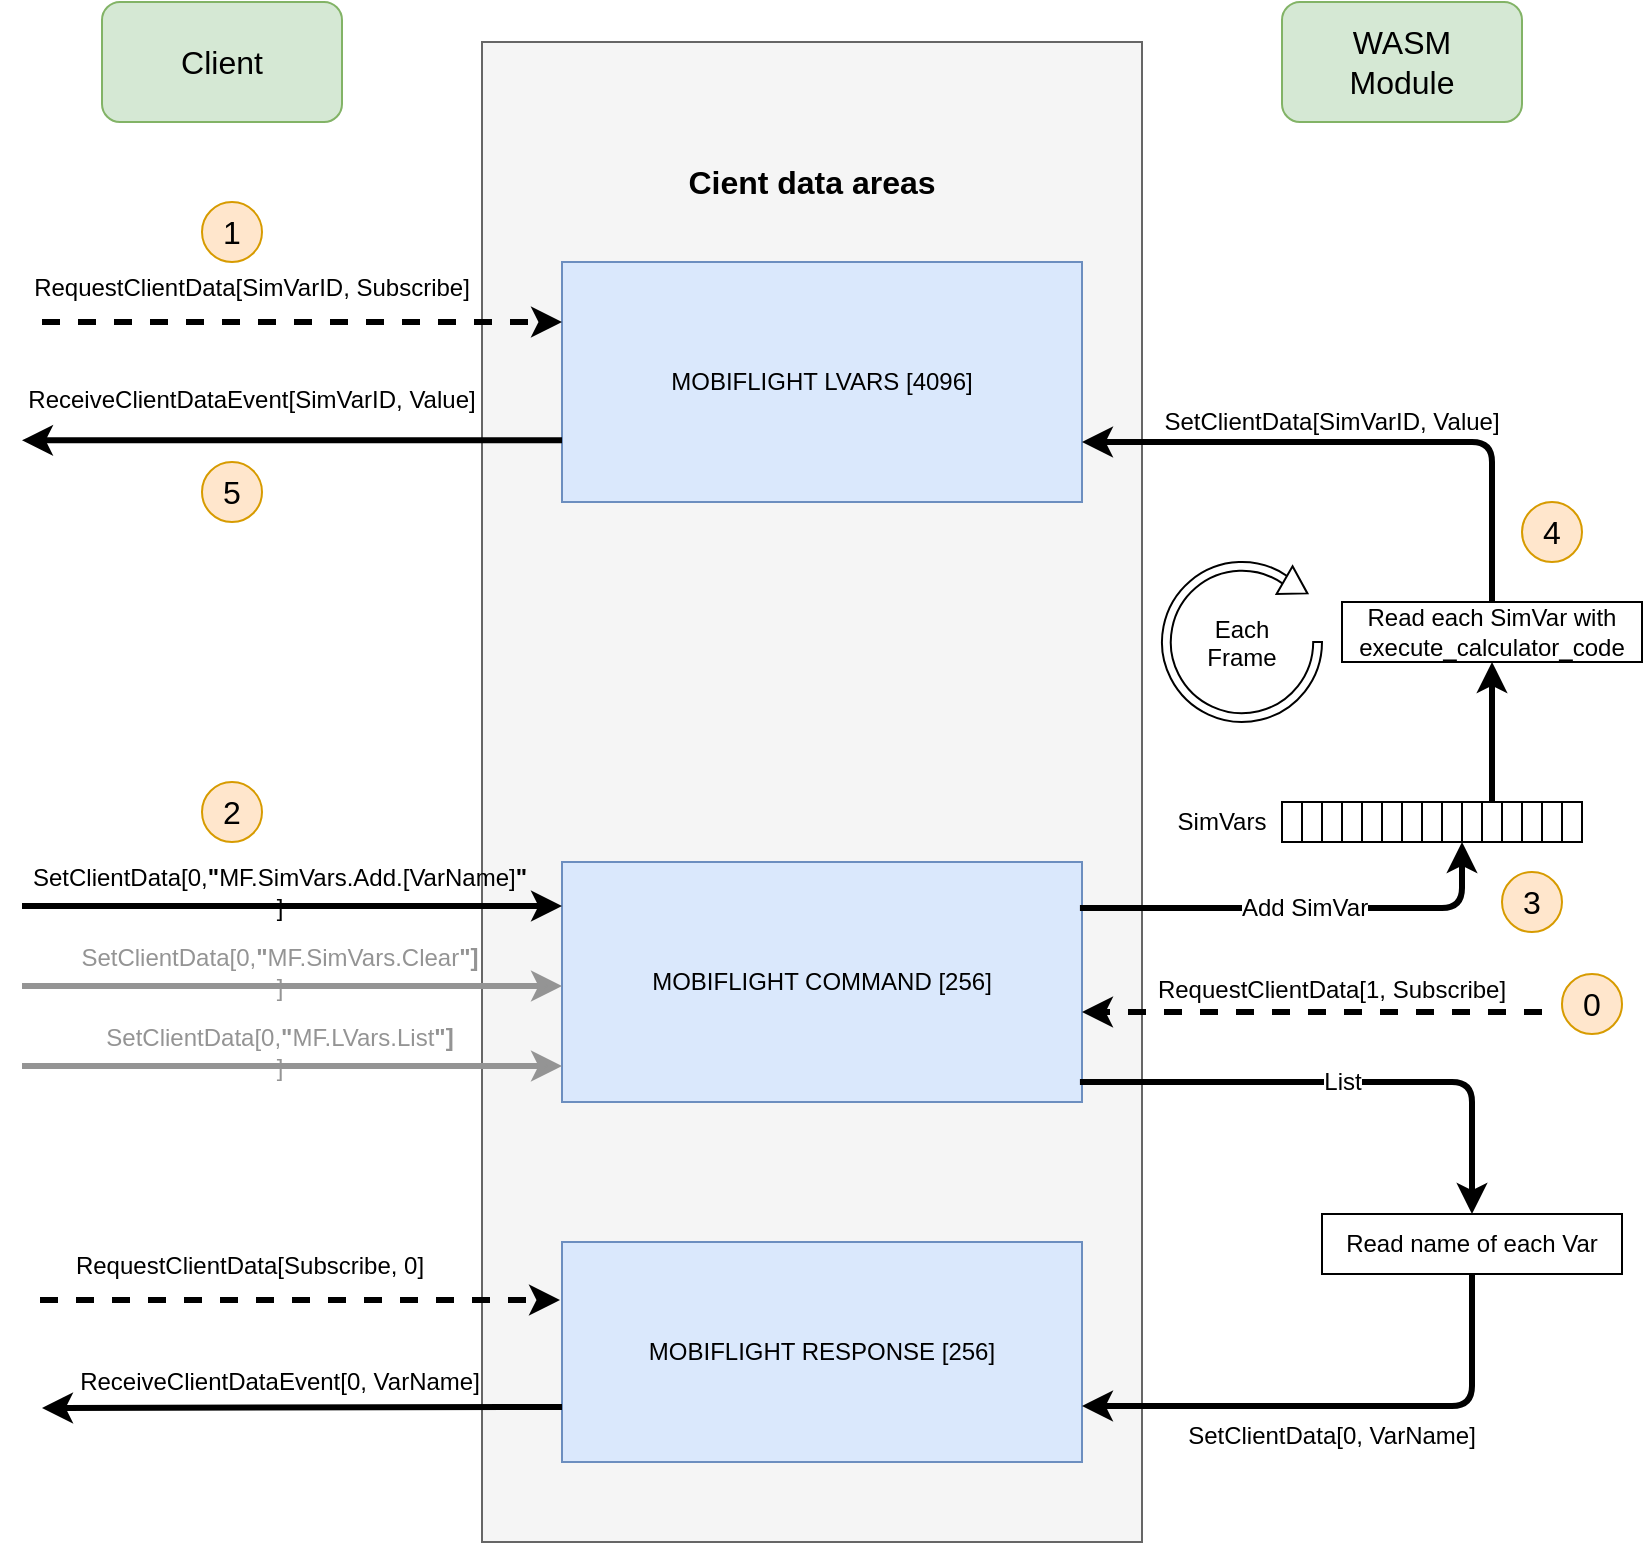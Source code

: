 <mxfile version="14.1.8" type="device"><diagram id="8LHJcELrov1qkNwrF_JH" name="Seite-1"><mxGraphModel dx="1913" dy="806" grid="1" gridSize="10" guides="1" tooltips="1" connect="1" arrows="1" fold="1" page="1" pageScale="1" pageWidth="827" pageHeight="1169" math="0" shadow="0"><root><mxCell id="0"/><mxCell id="1" parent="0"/><mxCell id="5xeXEVd7FJkLQxuA3lrw-16" value="" style="rounded=0;whiteSpace=wrap;html=1;fontSize=16;align=center;fillColor=#f5f5f5;strokeColor=#666666;fontColor=#333333;" parent="1" vertex="1"><mxGeometry x="240" y="60" width="330" height="750" as="geometry"/></mxCell><mxCell id="5xeXEVd7FJkLQxuA3lrw-1" value="MOBIFLIGHT LVARS [4096]" style="rounded=0;whiteSpace=wrap;html=1;fillColor=#dae8fc;strokeColor=#6c8ebf;" parent="1" vertex="1"><mxGeometry x="280" y="170" width="260" height="120" as="geometry"/></mxCell><mxCell id="5xeXEVd7FJkLQxuA3lrw-2" value="MOBIFLIGHT COMMAND [256]" style="rounded=0;whiteSpace=wrap;html=1;fillColor=#dae8fc;strokeColor=#6c8ebf;" parent="1" vertex="1"><mxGeometry x="280" y="470" width="260" height="120" as="geometry"/></mxCell><mxCell id="5xeXEVd7FJkLQxuA3lrw-3" value="MOBIFLIGHT RESPONSE [256]" style="rounded=0;whiteSpace=wrap;html=1;fillColor=#dae8fc;strokeColor=#6c8ebf;" parent="1" vertex="1"><mxGeometry x="280" y="660" width="260" height="110" as="geometry"/></mxCell><mxCell id="5xeXEVd7FJkLQxuA3lrw-4" value="Cient data areas" style="text;html=1;strokeColor=none;fillColor=none;align=center;verticalAlign=middle;whiteSpace=wrap;rounded=0;fontSize=16;fontStyle=1" parent="1" vertex="1"><mxGeometry x="290" y="120" width="230" height="20" as="geometry"/></mxCell><mxCell id="5xeXEVd7FJkLQxuA3lrw-5" value="" style="endArrow=classic;html=1;fontSize=16;entryX=0;entryY=0.75;entryDx=0;entryDy=0;strokeWidth=3;" parent="1" edge="1"><mxGeometry width="50" height="50" relative="1" as="geometry"><mxPoint x="10" y="492" as="sourcePoint"/><mxPoint x="280" y="492" as="targetPoint"/></mxGeometry></mxCell><mxCell id="5xeXEVd7FJkLQxuA3lrw-7" value="Client" style="rounded=1;whiteSpace=wrap;html=1;fontSize=16;align=center;fillColor=#d5e8d4;strokeColor=#82b366;" parent="1" vertex="1"><mxGeometry x="50" y="40" width="120" height="60" as="geometry"/></mxCell><mxCell id="5xeXEVd7FJkLQxuA3lrw-8" value="WASM&lt;br&gt;Module" style="rounded=1;whiteSpace=wrap;html=1;fontSize=16;align=center;fillColor=#d5e8d4;strokeColor=#82b366;" parent="1" vertex="1"><mxGeometry x="640" y="40" width="120" height="60" as="geometry"/></mxCell><mxCell id="5xeXEVd7FJkLQxuA3lrw-9" value="" style="endArrow=classic;html=1;fontSize=16;entryX=1;entryY=0.75;entryDx=0;entryDy=0;strokeWidth=3;exitX=0.5;exitY=0;exitDx=0;exitDy=0;edgeStyle=orthogonalEdgeStyle;" parent="1" source="5xeXEVd7FJkLQxuA3lrw-60" target="5xeXEVd7FJkLQxuA3lrw-1" edge="1"><mxGeometry width="50" height="50" relative="1" as="geometry"><mxPoint x="800" y="260" as="sourcePoint"/><mxPoint x="731" y="279.5" as="targetPoint"/></mxGeometry></mxCell><mxCell id="5xeXEVd7FJkLQxuA3lrw-10" value="" style="endArrow=classic;html=1;fontSize=16;strokeWidth=3;exitX=0;exitY=0.75;exitDx=0;exitDy=0;" parent="1" source="5xeXEVd7FJkLQxuA3lrw-3" edge="1"><mxGeometry width="50" height="50" relative="1" as="geometry"><mxPoint x="440" y="490" as="sourcePoint"/><mxPoint x="20" y="743" as="targetPoint"/></mxGeometry></mxCell><mxCell id="5xeXEVd7FJkLQxuA3lrw-13" value="" style="endArrow=classic;html=1;fontSize=16;strokeWidth=3;" parent="1" edge="1"><mxGeometry width="50" height="50" relative="1" as="geometry"><mxPoint x="280" y="259.17" as="sourcePoint"/><mxPoint x="10" y="259.17" as="targetPoint"/></mxGeometry></mxCell><mxCell id="5xeXEVd7FJkLQxuA3lrw-14" value="" style="endArrow=classic;html=1;fontSize=16;strokeWidth=3;entryX=1;entryY=0.5;entryDx=0;entryDy=0;exitX=0.5;exitY=1;exitDx=0;exitDy=0;edgeStyle=orthogonalEdgeStyle;" parent="1" source="5xeXEVd7FJkLQxuA3lrw-85" edge="1"><mxGeometry width="50" height="50" relative="1" as="geometry"><mxPoint x="770" y="742" as="sourcePoint"/><mxPoint x="540" y="742" as="targetPoint"/><Array as="points"><mxPoint x="735" y="742"/></Array></mxGeometry></mxCell><mxCell id="5xeXEVd7FJkLQxuA3lrw-17" value="" style="endArrow=classic;html=1;strokeWidth=3;fontSize=16;entryX=0;entryY=0.25;entryDx=0;entryDy=0;dashed=1;" parent="1" target="5xeXEVd7FJkLQxuA3lrw-1" edge="1"><mxGeometry width="50" height="50" relative="1" as="geometry"><mxPoint x="20" y="200" as="sourcePoint"/><mxPoint x="170" y="180" as="targetPoint"/></mxGeometry></mxCell><mxCell id="5xeXEVd7FJkLQxuA3lrw-18" value="RequestClientData[SimVarID, Subscribe]&lt;br&gt;&amp;nbsp;" style="text;html=1;strokeColor=none;fillColor=none;align=center;verticalAlign=middle;whiteSpace=wrap;rounded=0;fontSize=12;" parent="1" vertex="1"><mxGeometry y="180" width="250" height="20" as="geometry"/></mxCell><mxCell id="5xeXEVd7FJkLQxuA3lrw-20" value="SetClientData[SimVarID, Value]" style="text;html=1;strokeColor=none;fillColor=none;align=center;verticalAlign=middle;whiteSpace=wrap;rounded=0;fontSize=12;" parent="1" vertex="1"><mxGeometry x="540" y="240" width="250" height="20" as="geometry"/></mxCell><mxCell id="5xeXEVd7FJkLQxuA3lrw-21" value="ReceiveClientDataEvent[SimVarID, Value]" style="text;html=1;strokeColor=none;fillColor=none;align=center;verticalAlign=middle;whiteSpace=wrap;rounded=0;fontSize=12;" parent="1" vertex="1"><mxGeometry y="229.17" width="250" height="20" as="geometry"/></mxCell><mxCell id="5xeXEVd7FJkLQxuA3lrw-25" value="Each&#10;Frame" style="group;verticalAlign=middle;" parent="1" vertex="1" connectable="0"><mxGeometry x="580" y="320" width="80" height="80" as="geometry"/></mxCell><mxCell id="5xeXEVd7FJkLQxuA3lrw-22" value="" style="verticalLabelPosition=bottom;verticalAlign=top;html=1;shape=mxgraph.basic.partConcEllipse;startAngle=0.25;endAngle=0.1;arcWidth=0.11;fontSize=12;align=center;" parent="5xeXEVd7FJkLQxuA3lrw-25" vertex="1"><mxGeometry width="80" height="80" as="geometry"/></mxCell><mxCell id="5xeXEVd7FJkLQxuA3lrw-23" value="" style="triangle;whiteSpace=wrap;html=1;fontSize=12;align=center;rotation=30;" parent="5xeXEVd7FJkLQxuA3lrw-25" vertex="1"><mxGeometry x="60.4" y="4.4" width="13.2" height="16.0" as="geometry"/></mxCell><mxCell id="5xeXEVd7FJkLQxuA3lrw-58" value="" style="group" parent="1" vertex="1" connectable="0"><mxGeometry x="640" y="440" width="150" height="20" as="geometry"/></mxCell><mxCell id="5xeXEVd7FJkLQxuA3lrw-26" value="" style="rounded=0;whiteSpace=wrap;html=1;fontSize=12;align=center;" parent="5xeXEVd7FJkLQxuA3lrw-58" vertex="1"><mxGeometry width="10" height="20" as="geometry"/></mxCell><mxCell id="5xeXEVd7FJkLQxuA3lrw-27" value="" style="rounded=0;whiteSpace=wrap;html=1;fontSize=12;align=center;" parent="5xeXEVd7FJkLQxuA3lrw-58" vertex="1"><mxGeometry x="10" width="10" height="20" as="geometry"/></mxCell><mxCell id="5xeXEVd7FJkLQxuA3lrw-28" value="" style="rounded=0;whiteSpace=wrap;html=1;fontSize=12;align=center;" parent="5xeXEVd7FJkLQxuA3lrw-58" vertex="1"><mxGeometry x="20" width="10" height="20" as="geometry"/></mxCell><mxCell id="5xeXEVd7FJkLQxuA3lrw-29" value="" style="rounded=0;whiteSpace=wrap;html=1;fontSize=12;align=center;" parent="5xeXEVd7FJkLQxuA3lrw-58" vertex="1"><mxGeometry x="30" width="10" height="20" as="geometry"/></mxCell><mxCell id="5xeXEVd7FJkLQxuA3lrw-30" value="" style="rounded=0;whiteSpace=wrap;html=1;fontSize=12;align=center;" parent="5xeXEVd7FJkLQxuA3lrw-58" vertex="1"><mxGeometry x="40" width="10" height="20" as="geometry"/></mxCell><mxCell id="5xeXEVd7FJkLQxuA3lrw-31" value="" style="rounded=0;whiteSpace=wrap;html=1;fontSize=12;align=center;" parent="5xeXEVd7FJkLQxuA3lrw-58" vertex="1"><mxGeometry x="50" width="10" height="20" as="geometry"/></mxCell><mxCell id="5xeXEVd7FJkLQxuA3lrw-32" value="" style="rounded=0;whiteSpace=wrap;html=1;fontSize=12;align=center;" parent="5xeXEVd7FJkLQxuA3lrw-58" vertex="1"><mxGeometry x="60" width="10" height="20" as="geometry"/></mxCell><mxCell id="5xeXEVd7FJkLQxuA3lrw-33" value="" style="rounded=0;whiteSpace=wrap;html=1;fontSize=12;align=center;" parent="5xeXEVd7FJkLQxuA3lrw-58" vertex="1"><mxGeometry x="70" width="10" height="20" as="geometry"/></mxCell><mxCell id="5xeXEVd7FJkLQxuA3lrw-34" value="" style="rounded=0;whiteSpace=wrap;html=1;fontSize=12;align=center;" parent="5xeXEVd7FJkLQxuA3lrw-58" vertex="1"><mxGeometry x="80" width="10" height="20" as="geometry"/></mxCell><mxCell id="5xeXEVd7FJkLQxuA3lrw-37" value="" style="rounded=0;whiteSpace=wrap;html=1;fontSize=12;align=center;" parent="5xeXEVd7FJkLQxuA3lrw-58" vertex="1"><mxGeometry x="90" width="10" height="20" as="geometry"/></mxCell><mxCell id="5xeXEVd7FJkLQxuA3lrw-38" value="" style="rounded=0;whiteSpace=wrap;html=1;fontSize=12;align=center;" parent="5xeXEVd7FJkLQxuA3lrw-58" vertex="1"><mxGeometry x="100" width="10" height="20" as="geometry"/></mxCell><mxCell id="5xeXEVd7FJkLQxuA3lrw-39" value="" style="rounded=0;whiteSpace=wrap;html=1;fontSize=12;align=center;" parent="5xeXEVd7FJkLQxuA3lrw-58" vertex="1"><mxGeometry x="110" width="10" height="20" as="geometry"/></mxCell><mxCell id="5xeXEVd7FJkLQxuA3lrw-55" value="" style="rounded=0;whiteSpace=wrap;html=1;fontSize=12;align=center;" parent="5xeXEVd7FJkLQxuA3lrw-58" vertex="1"><mxGeometry x="120" width="10" height="20" as="geometry"/></mxCell><mxCell id="5xeXEVd7FJkLQxuA3lrw-56" value="" style="rounded=0;whiteSpace=wrap;html=1;fontSize=12;align=center;" parent="5xeXEVd7FJkLQxuA3lrw-58" vertex="1"><mxGeometry x="130" width="10" height="20" as="geometry"/></mxCell><mxCell id="5xeXEVd7FJkLQxuA3lrw-57" value="" style="rounded=0;whiteSpace=wrap;html=1;fontSize=12;align=center;" parent="5xeXEVd7FJkLQxuA3lrw-58" vertex="1"><mxGeometry x="140" width="10" height="20" as="geometry"/></mxCell><mxCell id="5xeXEVd7FJkLQxuA3lrw-59" value="Add SimVar" style="endArrow=classic;html=1;fontSize=12;entryX=0;entryY=1;entryDx=0;entryDy=0;strokeWidth=3;edgeStyle=orthogonalEdgeStyle;exitX=0.996;exitY=0.192;exitDx=0;exitDy=0;exitPerimeter=0;" parent="1" source="5xeXEVd7FJkLQxuA3lrw-2" target="5xeXEVd7FJkLQxuA3lrw-37" edge="1"><mxGeometry width="50" height="50" relative="1" as="geometry"><mxPoint x="540" y="513" as="sourcePoint"/><mxPoint x="760" y="540" as="targetPoint"/></mxGeometry></mxCell><mxCell id="5xeXEVd7FJkLQxuA3lrw-60" value="Read each SimVar with&lt;br&gt;execute_calculator_code" style="text;html=1;fillColor=none;align=center;verticalAlign=middle;whiteSpace=wrap;rounded=0;fontSize=12;strokeColor=#000000;" parent="1" vertex="1"><mxGeometry x="670" y="340" width="150" height="30" as="geometry"/></mxCell><mxCell id="5xeXEVd7FJkLQxuA3lrw-61" value="" style="endArrow=classic;html=1;fontSize=16;strokeWidth=3;entryX=0.5;entryY=1;entryDx=0;entryDy=0;exitX=0.5;exitY=0;exitDx=0;exitDy=0;" parent="1" source="5xeXEVd7FJkLQxuA3lrw-38" target="5xeXEVd7FJkLQxuA3lrw-60" edge="1"><mxGeometry width="50" height="50" relative="1" as="geometry"><mxPoint x="745" y="420" as="sourcePoint"/><mxPoint x="950" y="280" as="targetPoint"/></mxGeometry></mxCell><mxCell id="5xeXEVd7FJkLQxuA3lrw-62" value="SimVars" style="text;html=1;strokeColor=none;fillColor=none;align=center;verticalAlign=middle;whiteSpace=wrap;rounded=0;fontSize=12;" parent="1" vertex="1"><mxGeometry x="590" y="440" width="40" height="20" as="geometry"/></mxCell><mxCell id="5xeXEVd7FJkLQxuA3lrw-63" value="RequestClientData[1, Subscribe]&lt;br&gt;&amp;nbsp;" style="text;html=1;strokeColor=none;fillColor=none;align=center;verticalAlign=middle;whiteSpace=wrap;rounded=0;fontSize=12;" parent="1" vertex="1"><mxGeometry x="540" y="531" width="250" height="20" as="geometry"/></mxCell><mxCell id="5xeXEVd7FJkLQxuA3lrw-64" value="" style="endArrow=classic;html=1;strokeWidth=3;fontSize=16;dashed=1;entryX=1;entryY=0.75;entryDx=0;entryDy=0;" parent="1" edge="1"><mxGeometry width="50" height="50" relative="1" as="geometry"><mxPoint x="770" y="545" as="sourcePoint"/><mxPoint x="540" y="545" as="targetPoint"/></mxGeometry></mxCell><mxCell id="5xeXEVd7FJkLQxuA3lrw-65" value="SetClientData[0,&lt;b style=&quot;text-align: left&quot;&gt;&quot;&lt;/b&gt;&lt;span style=&quot;text-align: left&quot;&gt;MF.SimVars.Add.[VarName]&lt;/span&gt;&lt;b style=&quot;text-align: left&quot;&gt;&quot;&lt;/b&gt;&lt;br&gt;]" style="text;html=1;strokeColor=none;fillColor=none;align=center;verticalAlign=middle;whiteSpace=wrap;rounded=0;fontSize=12;" parent="1" vertex="1"><mxGeometry x="9" y="475" width="260" height="20" as="geometry"/></mxCell><mxCell id="5xeXEVd7FJkLQxuA3lrw-66" value="" style="endArrow=classic;html=1;fontSize=16;entryX=0;entryY=0.75;entryDx=0;entryDy=0;strokeWidth=3;strokeColor=#949494;" parent="1" edge="1"><mxGeometry width="50" height="50" relative="1" as="geometry"><mxPoint x="10" y="532" as="sourcePoint"/><mxPoint x="280" y="532" as="targetPoint"/></mxGeometry></mxCell><mxCell id="5xeXEVd7FJkLQxuA3lrw-67" value="SetClientData[0,&lt;b style=&quot;text-align: left&quot;&gt;&quot;&lt;/b&gt;&lt;span style=&quot;text-align: left&quot;&gt;MF.SimVars.Clear&lt;/span&gt;&lt;b style=&quot;text-align: left&quot;&gt;&quot;]&lt;/b&gt;&lt;br&gt;]" style="text;html=1;fillColor=none;align=center;verticalAlign=middle;whiteSpace=wrap;rounded=0;fontSize=12;fontColor=#949494;" parent="1" vertex="1"><mxGeometry x="9" y="515" width="260" height="20" as="geometry"/></mxCell><mxCell id="5xeXEVd7FJkLQxuA3lrw-71" value="" style="endArrow=classic;html=1;fontSize=16;entryX=0;entryY=0.75;entryDx=0;entryDy=0;strokeWidth=3;strokeColor=#949494;" parent="1" edge="1"><mxGeometry width="50" height="50" relative="1" as="geometry"><mxPoint x="10" y="572" as="sourcePoint"/><mxPoint x="280" y="572" as="targetPoint"/></mxGeometry></mxCell><mxCell id="5xeXEVd7FJkLQxuA3lrw-72" value="SetClientData[0,&lt;b style=&quot;text-align: left&quot;&gt;&quot;&lt;/b&gt;&lt;span style=&quot;text-align: left&quot;&gt;MF.LVars.List&lt;/span&gt;&lt;b style=&quot;text-align: left&quot;&gt;&quot;]&lt;/b&gt;&lt;br&gt;]" style="text;html=1;fillColor=none;align=center;verticalAlign=middle;whiteSpace=wrap;rounded=0;fontSize=12;fontColor=#949494;" parent="1" vertex="1"><mxGeometry x="9" y="555" width="260" height="20" as="geometry"/></mxCell><mxCell id="5xeXEVd7FJkLQxuA3lrw-74" value="&lt;font style=&quot;font-size: 16px&quot;&gt;1&lt;/font&gt;" style="ellipse;whiteSpace=wrap;html=1;aspect=fixed;strokeColor=#d79b00;fontSize=12;align=center;fillColor=#ffe6cc;" parent="1" vertex="1"><mxGeometry x="100" y="140" width="30" height="30" as="geometry"/></mxCell><mxCell id="5xeXEVd7FJkLQxuA3lrw-75" value="&lt;font style=&quot;font-size: 16px&quot;&gt;2&lt;/font&gt;" style="ellipse;whiteSpace=wrap;html=1;aspect=fixed;strokeColor=#d79b00;fontSize=12;align=center;fillColor=#ffe6cc;" parent="1" vertex="1"><mxGeometry x="100" y="430" width="30" height="30" as="geometry"/></mxCell><mxCell id="5xeXEVd7FJkLQxuA3lrw-76" value="&lt;font style=&quot;font-size: 16px&quot;&gt;3&lt;/font&gt;" style="ellipse;whiteSpace=wrap;html=1;aspect=fixed;strokeColor=#d79b00;fontSize=12;align=center;fillColor=#ffe6cc;" parent="1" vertex="1"><mxGeometry x="750" y="475" width="30" height="30" as="geometry"/></mxCell><mxCell id="5xeXEVd7FJkLQxuA3lrw-77" value="&lt;font style=&quot;font-size: 16px&quot;&gt;0&lt;/font&gt;" style="ellipse;whiteSpace=wrap;html=1;aspect=fixed;strokeColor=#d79b00;fontSize=12;align=center;fillColor=#ffe6cc;" parent="1" vertex="1"><mxGeometry x="780" y="526" width="30" height="30" as="geometry"/></mxCell><mxCell id="5xeXEVd7FJkLQxuA3lrw-78" value="&lt;font style=&quot;font-size: 16px&quot;&gt;4&lt;/font&gt;" style="ellipse;whiteSpace=wrap;html=1;aspect=fixed;strokeColor=#d79b00;fontSize=12;align=center;fillColor=#ffe6cc;" parent="1" vertex="1"><mxGeometry x="760" y="290" width="30" height="30" as="geometry"/></mxCell><mxCell id="5xeXEVd7FJkLQxuA3lrw-79" value="&lt;font style=&quot;font-size: 16px&quot;&gt;5&lt;/font&gt;" style="ellipse;whiteSpace=wrap;html=1;aspect=fixed;strokeColor=#d79b00;fontSize=12;align=center;fillColor=#ffe6cc;" parent="1" vertex="1"><mxGeometry x="100" y="270" width="30" height="30" as="geometry"/></mxCell><mxCell id="5xeXEVd7FJkLQxuA3lrw-80" value="" style="endArrow=classic;html=1;strokeWidth=3;fontSize=16;entryX=0;entryY=0.25;entryDx=0;entryDy=0;dashed=1;" parent="1" edge="1"><mxGeometry width="50" height="50" relative="1" as="geometry"><mxPoint x="19" y="689" as="sourcePoint"/><mxPoint x="279" y="689" as="targetPoint"/></mxGeometry></mxCell><mxCell id="5xeXEVd7FJkLQxuA3lrw-81" value="RequestClientData[Subscribe, 0]&lt;br&gt;&amp;nbsp;" style="text;html=1;strokeColor=none;fillColor=none;align=center;verticalAlign=middle;whiteSpace=wrap;rounded=0;fontSize=12;" parent="1" vertex="1"><mxGeometry x="-1" y="669" width="250" height="20" as="geometry"/></mxCell><mxCell id="5xeXEVd7FJkLQxuA3lrw-85" value="Read name of each Var" style="text;html=1;fillColor=none;align=center;verticalAlign=middle;whiteSpace=wrap;rounded=0;fontSize=12;strokeColor=#000000;" parent="1" vertex="1"><mxGeometry x="660" y="646" width="150" height="30" as="geometry"/></mxCell><mxCell id="5xeXEVd7FJkLQxuA3lrw-86" value="SetClientData[0, VarName]" style="text;html=1;strokeColor=none;fillColor=none;align=center;verticalAlign=middle;whiteSpace=wrap;rounded=0;fontSize=12;" parent="1" vertex="1"><mxGeometry x="540" y="747" width="250" height="20" as="geometry"/></mxCell><mxCell id="5xeXEVd7FJkLQxuA3lrw-88" value="List" style="endArrow=classic;html=1;fontSize=12;strokeWidth=3;edgeStyle=orthogonalEdgeStyle;exitX=0.996;exitY=0.917;exitDx=0;exitDy=0;exitPerimeter=0;entryX=0.5;entryY=0;entryDx=0;entryDy=0;" parent="1" source="5xeXEVd7FJkLQxuA3lrw-2" target="5xeXEVd7FJkLQxuA3lrw-85" edge="1"><mxGeometry width="50" height="50" relative="1" as="geometry"><mxPoint x="548.96" y="503.04" as="sourcePoint"/><mxPoint x="740" y="670" as="targetPoint"/><Array as="points"><mxPoint x="735" y="580"/></Array></mxGeometry></mxCell><mxCell id="5xeXEVd7FJkLQxuA3lrw-90" value="ReceiveClientDataEvent[0, VarName]" style="text;html=1;strokeColor=none;fillColor=none;align=center;verticalAlign=middle;whiteSpace=wrap;rounded=0;fontSize=12;" parent="1" vertex="1"><mxGeometry x="14" y="720" width="250" height="20" as="geometry"/></mxCell></root></mxGraphModel></diagram></mxfile>